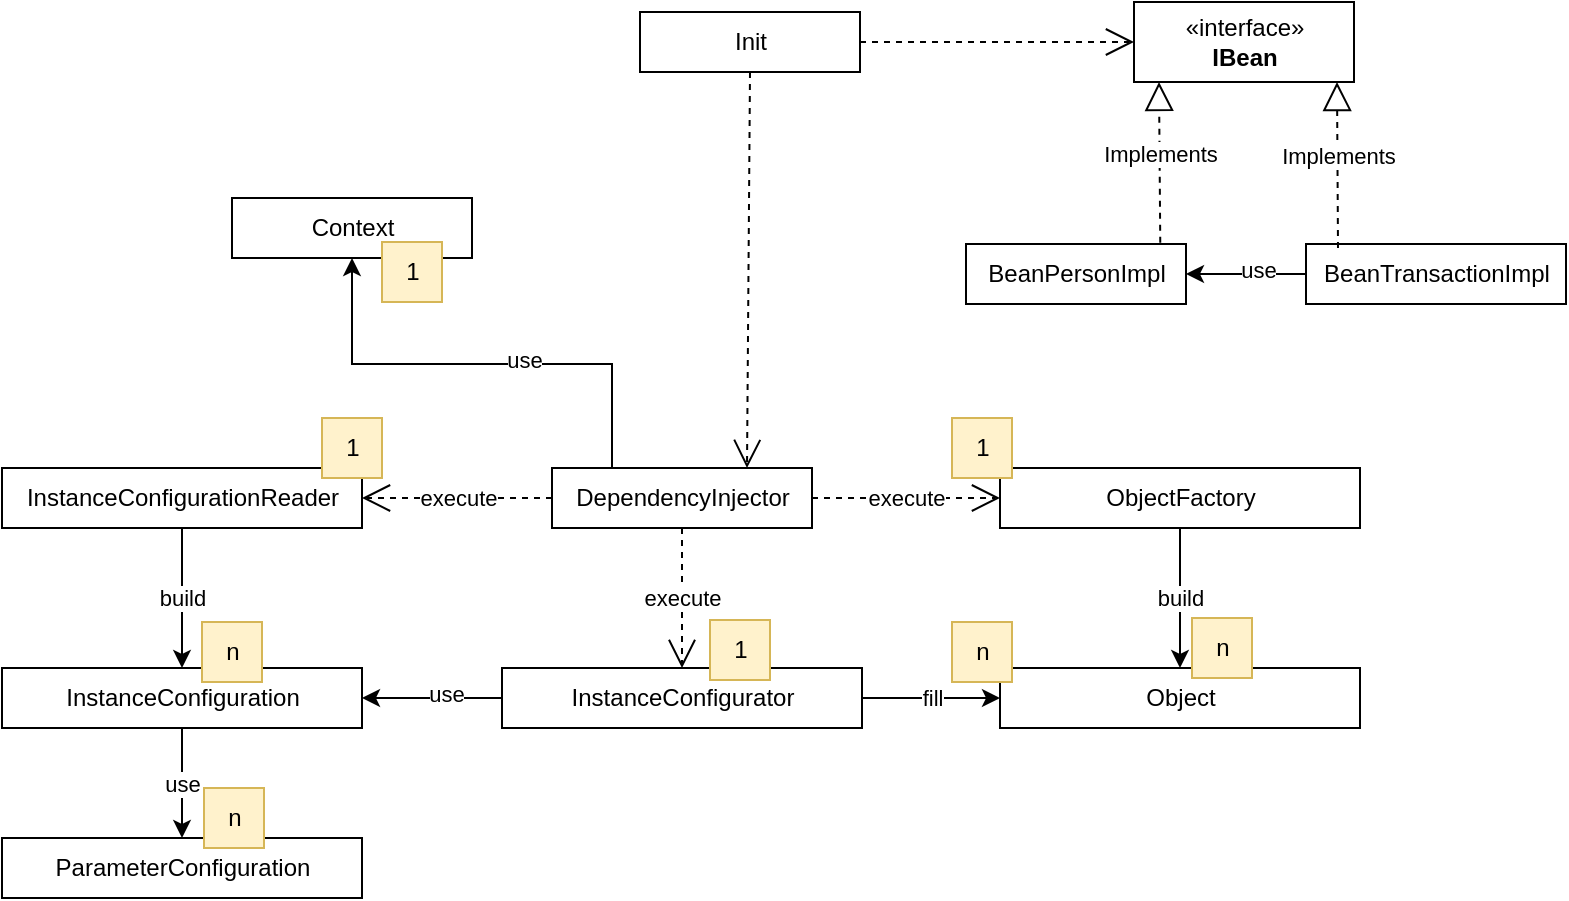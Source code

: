 <mxfile version="20.7.4" type="device"><diagram id="EFKQeNlOcCmgud1TC9Lj" name="Concept diagram"><mxGraphModel dx="1436" dy="740" grid="1" gridSize="10" guides="1" tooltips="1" connect="1" arrows="1" fold="1" page="1" pageScale="1" pageWidth="827" pageHeight="1169" math="0" shadow="0"><root><mxCell id="0"/><mxCell id="1" parent="0"/><mxCell id="G5WZyQzrGzGYLl8Xp9qv-1" value="«interface»&lt;br&gt;&lt;b&gt;IBean&lt;/b&gt;" style="html=1;" vertex="1" parent="1"><mxGeometry x="590" y="152" width="110" height="40" as="geometry"/></mxCell><mxCell id="G5WZyQzrGzGYLl8Xp9qv-2" value="BeanPersonImpl" style="html=1;" vertex="1" parent="1"><mxGeometry x="506" y="273" width="110" height="30" as="geometry"/></mxCell><mxCell id="G5WZyQzrGzGYLl8Xp9qv-3" value="" style="endArrow=block;dashed=1;endFill=0;endSize=12;html=1;rounded=0;entryX=0.25;entryY=1;entryDx=0;entryDy=0;exitX=0.883;exitY=-0.022;exitDx=0;exitDy=0;exitPerimeter=0;" edge="1" parent="1" source="G5WZyQzrGzGYLl8Xp9qv-2"><mxGeometry width="160" relative="1" as="geometry"><mxPoint x="602" y="292" as="sourcePoint"/><mxPoint x="602.5" y="192" as="targetPoint"/></mxGeometry></mxCell><mxCell id="G5WZyQzrGzGYLl8Xp9qv-5" value="Implements" style="edgeLabel;html=1;align=center;verticalAlign=middle;resizable=0;points=[];" vertex="1" connectable="0" parent="G5WZyQzrGzGYLl8Xp9qv-3"><mxGeometry x="0.124" relative="1" as="geometry"><mxPoint as="offset"/></mxGeometry></mxCell><mxCell id="G5WZyQzrGzGYLl8Xp9qv-8" value="" style="edgeStyle=orthogonalEdgeStyle;rounded=0;orthogonalLoop=1;jettySize=auto;html=1;" edge="1" parent="1" source="G5WZyQzrGzGYLl8Xp9qv-4" target="G5WZyQzrGzGYLl8Xp9qv-2"><mxGeometry relative="1" as="geometry"/></mxCell><mxCell id="G5WZyQzrGzGYLl8Xp9qv-9" value="use" style="edgeLabel;html=1;align=center;verticalAlign=middle;resizable=0;points=[];" vertex="1" connectable="0" parent="G5WZyQzrGzGYLl8Xp9qv-8"><mxGeometry x="-0.182" y="-2" relative="1" as="geometry"><mxPoint as="offset"/></mxGeometry></mxCell><mxCell id="G5WZyQzrGzGYLl8Xp9qv-4" value="BeanTransactionImpl" style="html=1;" vertex="1" parent="1"><mxGeometry x="676" y="273" width="130" height="30" as="geometry"/></mxCell><mxCell id="G5WZyQzrGzGYLl8Xp9qv-6" value="" style="endArrow=block;dashed=1;endFill=0;endSize=12;html=1;rounded=0;entryX=0.25;entryY=1;entryDx=0;entryDy=0;" edge="1" parent="1"><mxGeometry width="160" relative="1" as="geometry"><mxPoint x="692" y="275" as="sourcePoint"/><mxPoint x="691.5" y="192" as="targetPoint"/></mxGeometry></mxCell><mxCell id="G5WZyQzrGzGYLl8Xp9qv-7" value="Implements" style="edgeLabel;html=1;align=center;verticalAlign=middle;resizable=0;points=[];" vertex="1" connectable="0" parent="G5WZyQzrGzGYLl8Xp9qv-6"><mxGeometry x="0.124" relative="1" as="geometry"><mxPoint as="offset"/></mxGeometry></mxCell><mxCell id="G5WZyQzrGzGYLl8Xp9qv-10" value="Init" style="html=1;" vertex="1" parent="1"><mxGeometry x="343" y="157" width="110" height="30" as="geometry"/></mxCell><mxCell id="G5WZyQzrGzGYLl8Xp9qv-11" value="DependencyInjector" style="html=1;" vertex="1" parent="1"><mxGeometry x="299" y="385" width="130" height="30" as="geometry"/></mxCell><mxCell id="G5WZyQzrGzGYLl8Xp9qv-27" value="build" style="edgeStyle=orthogonalEdgeStyle;rounded=0;orthogonalLoop=1;jettySize=auto;html=1;labelBackgroundColor=#FFFFFF;labelBorderColor=none;" edge="1" parent="1" source="G5WZyQzrGzGYLl8Xp9qv-12" target="G5WZyQzrGzGYLl8Xp9qv-17"><mxGeometry relative="1" as="geometry"/></mxCell><mxCell id="G5WZyQzrGzGYLl8Xp9qv-12" value="InstanceConfigurationReader" style="html=1;" vertex="1" parent="1"><mxGeometry x="24" y="385" width="180" height="30" as="geometry"/></mxCell><mxCell id="G5WZyQzrGzGYLl8Xp9qv-29" value="fill" style="edgeStyle=orthogonalEdgeStyle;rounded=0;orthogonalLoop=1;jettySize=auto;html=1;labelBackgroundColor=#FFFFFF;labelBorderColor=none;" edge="1" parent="1" source="G5WZyQzrGzGYLl8Xp9qv-13" target="G5WZyQzrGzGYLl8Xp9qv-18"><mxGeometry relative="1" as="geometry"/></mxCell><mxCell id="G5WZyQzrGzGYLl8Xp9qv-13" value="InstanceConfigurator" style="html=1;" vertex="1" parent="1"><mxGeometry x="274" y="485" width="180" height="30" as="geometry"/></mxCell><mxCell id="G5WZyQzrGzGYLl8Xp9qv-28" value="build" style="edgeStyle=orthogonalEdgeStyle;rounded=0;orthogonalLoop=1;jettySize=auto;html=1;labelBackgroundColor=#FFFFFF;labelBorderColor=none;" edge="1" parent="1" source="G5WZyQzrGzGYLl8Xp9qv-14" target="G5WZyQzrGzGYLl8Xp9qv-18"><mxGeometry relative="1" as="geometry"/></mxCell><mxCell id="G5WZyQzrGzGYLl8Xp9qv-14" value="ObjectFactory" style="html=1;" vertex="1" parent="1"><mxGeometry x="523" y="385" width="180" height="30" as="geometry"/></mxCell><mxCell id="G5WZyQzrGzGYLl8Xp9qv-15" value="Context" style="html=1;" vertex="1" parent="1"><mxGeometry x="139" y="250" width="120" height="30" as="geometry"/></mxCell><mxCell id="G5WZyQzrGzGYLl8Xp9qv-16" value="ParameterConfiguration" style="html=1;" vertex="1" parent="1"><mxGeometry x="24" y="570" width="180" height="30" as="geometry"/></mxCell><mxCell id="G5WZyQzrGzGYLl8Xp9qv-30" value="use" style="edgeStyle=orthogonalEdgeStyle;rounded=0;orthogonalLoop=1;jettySize=auto;html=1;labelBackgroundColor=#FFFFFF;labelBorderColor=none;" edge="1" parent="1" source="G5WZyQzrGzGYLl8Xp9qv-17" target="G5WZyQzrGzGYLl8Xp9qv-16"><mxGeometry relative="1" as="geometry"/></mxCell><mxCell id="G5WZyQzrGzGYLl8Xp9qv-17" value="InstanceConfiguration" style="html=1;" vertex="1" parent="1"><mxGeometry x="24" y="485" width="180" height="30" as="geometry"/></mxCell><mxCell id="G5WZyQzrGzGYLl8Xp9qv-18" value="Object" style="html=1;" vertex="1" parent="1"><mxGeometry x="523" y="485" width="180" height="30" as="geometry"/></mxCell><mxCell id="G5WZyQzrGzGYLl8Xp9qv-19" value="execute" style="endArrow=open;endSize=12;dashed=1;html=1;rounded=0;exitX=0;exitY=0.5;exitDx=0;exitDy=0;" edge="1" parent="1" source="G5WZyQzrGzGYLl8Xp9qv-11" target="G5WZyQzrGzGYLl8Xp9qv-12"><mxGeometry width="160" relative="1" as="geometry"><mxPoint x="479" y="440" as="sourcePoint"/><mxPoint x="639" y="440" as="targetPoint"/></mxGeometry></mxCell><mxCell id="G5WZyQzrGzGYLl8Xp9qv-20" value="execute" style="endArrow=open;endSize=12;dashed=1;html=1;rounded=0;exitX=1;exitY=0.5;exitDx=0;exitDy=0;entryX=0;entryY=0.5;entryDx=0;entryDy=0;labelBorderColor=none;labelBackgroundColor=#FFFFFF;" edge="1" parent="1" source="G5WZyQzrGzGYLl8Xp9qv-11" target="G5WZyQzrGzGYLl8Xp9qv-14"><mxGeometry width="160" relative="1" as="geometry"><mxPoint x="309" y="410" as="sourcePoint"/><mxPoint x="199" y="410" as="targetPoint"/></mxGeometry></mxCell><mxCell id="G5WZyQzrGzGYLl8Xp9qv-21" value="execute" style="endArrow=open;endSize=12;dashed=1;html=1;rounded=0;exitX=0.5;exitY=1;exitDx=0;exitDy=0;" edge="1" parent="1" source="G5WZyQzrGzGYLl8Xp9qv-11" target="G5WZyQzrGzGYLl8Xp9qv-13"><mxGeometry width="160" relative="1" as="geometry"><mxPoint x="309" y="410" as="sourcePoint"/><mxPoint x="229" y="410" as="targetPoint"/></mxGeometry></mxCell><mxCell id="G5WZyQzrGzGYLl8Xp9qv-23" value="" style="edgeStyle=orthogonalEdgeStyle;rounded=0;orthogonalLoop=1;jettySize=auto;html=1;entryX=0.5;entryY=1;entryDx=0;entryDy=0;" edge="1" parent="1" target="G5WZyQzrGzGYLl8Xp9qv-15"><mxGeometry relative="1" as="geometry"><mxPoint x="329" y="385" as="sourcePoint"/><mxPoint x="369" y="340" as="targetPoint"/><Array as="points"><mxPoint x="329" y="385"/><mxPoint x="329" y="333"/><mxPoint x="199" y="333"/></Array></mxGeometry></mxCell><mxCell id="G5WZyQzrGzGYLl8Xp9qv-24" value="use" style="edgeLabel;html=1;align=center;verticalAlign=middle;resizable=0;points=[];" vertex="1" connectable="0" parent="G5WZyQzrGzGYLl8Xp9qv-23"><mxGeometry x="-0.182" y="-2" relative="1" as="geometry"><mxPoint as="offset"/></mxGeometry></mxCell><mxCell id="G5WZyQzrGzGYLl8Xp9qv-25" value="" style="edgeStyle=orthogonalEdgeStyle;rounded=0;orthogonalLoop=1;jettySize=auto;html=1;entryX=1;entryY=0.5;entryDx=0;entryDy=0;" edge="1" parent="1" source="G5WZyQzrGzGYLl8Xp9qv-13" target="G5WZyQzrGzGYLl8Xp9qv-17"><mxGeometry relative="1" as="geometry"><mxPoint x="279" y="605" as="sourcePoint"/><mxPoint x="219" y="605" as="targetPoint"/></mxGeometry></mxCell><mxCell id="G5WZyQzrGzGYLl8Xp9qv-26" value="use" style="edgeLabel;html=1;align=center;verticalAlign=middle;resizable=0;points=[];" vertex="1" connectable="0" parent="G5WZyQzrGzGYLl8Xp9qv-25"><mxGeometry x="-0.182" y="-2" relative="1" as="geometry"><mxPoint as="offset"/></mxGeometry></mxCell><mxCell id="G5WZyQzrGzGYLl8Xp9qv-35" value="1" style="text;html=1;align=center;verticalAlign=middle;resizable=0;points=[];autosize=1;strokeColor=#d6b656;fillColor=#fff2cc;" vertex="1" parent="1"><mxGeometry x="499" y="360" width="30" height="30" as="geometry"/></mxCell><mxCell id="G5WZyQzrGzGYLl8Xp9qv-36" value="n" style="text;html=1;align=center;verticalAlign=middle;resizable=0;points=[];autosize=1;strokeColor=#d6b656;fillColor=#fff2cc;" vertex="1" parent="1"><mxGeometry x="619" y="460" width="30" height="30" as="geometry"/></mxCell><mxCell id="G5WZyQzrGzGYLl8Xp9qv-37" value="n" style="text;html=1;align=center;verticalAlign=middle;resizable=0;points=[];autosize=1;strokeColor=#d6b656;fillColor=#fff2cc;" vertex="1" parent="1"><mxGeometry x="499" y="462" width="30" height="30" as="geometry"/></mxCell><mxCell id="G5WZyQzrGzGYLl8Xp9qv-38" value="n" style="text;html=1;align=center;verticalAlign=middle;resizable=0;points=[];autosize=1;strokeColor=#d6b656;fillColor=#fff2cc;" vertex="1" parent="1"><mxGeometry x="124" y="462" width="30" height="30" as="geometry"/></mxCell><mxCell id="G5WZyQzrGzGYLl8Xp9qv-39" value="n" style="text;html=1;align=center;verticalAlign=middle;resizable=0;points=[];autosize=1;strokeColor=#d6b656;fillColor=#fff2cc;" vertex="1" parent="1"><mxGeometry x="125" y="545" width="30" height="30" as="geometry"/></mxCell><mxCell id="G5WZyQzrGzGYLl8Xp9qv-40" value="1" style="text;html=1;align=center;verticalAlign=middle;resizable=0;points=[];autosize=1;strokeColor=#d6b656;fillColor=#fff2cc;" vertex="1" parent="1"><mxGeometry x="184" y="360" width="30" height="30" as="geometry"/></mxCell><mxCell id="G5WZyQzrGzGYLl8Xp9qv-41" value="1" style="text;html=1;align=center;verticalAlign=middle;resizable=0;points=[];autosize=1;strokeColor=#d6b656;fillColor=#fff2cc;" vertex="1" parent="1"><mxGeometry x="378" y="461" width="30" height="30" as="geometry"/></mxCell><mxCell id="G5WZyQzrGzGYLl8Xp9qv-42" value="1" style="text;html=1;align=center;verticalAlign=middle;resizable=0;points=[];autosize=1;strokeColor=#d6b656;fillColor=#fff2cc;" vertex="1" parent="1"><mxGeometry x="214" y="272" width="30" height="30" as="geometry"/></mxCell><mxCell id="G5WZyQzrGzGYLl8Xp9qv-45" value="" style="endArrow=open;endSize=12;dashed=1;html=1;rounded=0;exitX=0.5;exitY=1;exitDx=0;exitDy=0;entryX=0.75;entryY=0;entryDx=0;entryDy=0;" edge="1" parent="1" source="G5WZyQzrGzGYLl8Xp9qv-10" target="G5WZyQzrGzGYLl8Xp9qv-11"><mxGeometry width="160" relative="1" as="geometry"><mxPoint x="374" y="425" as="sourcePoint"/><mxPoint x="374" y="495" as="targetPoint"/></mxGeometry></mxCell><mxCell id="G5WZyQzrGzGYLl8Xp9qv-48" value="" style="endArrow=open;endSize=12;dashed=1;html=1;rounded=0;exitX=1;exitY=0.5;exitDx=0;exitDy=0;entryX=0;entryY=0.5;entryDx=0;entryDy=0;" edge="1" parent="1" source="G5WZyQzrGzGYLl8Xp9qv-10" target="G5WZyQzrGzGYLl8Xp9qv-1"><mxGeometry width="160" relative="1" as="geometry"><mxPoint x="408" y="197" as="sourcePoint"/><mxPoint x="406.5" y="395" as="targetPoint"/></mxGeometry></mxCell></root></mxGraphModel></diagram></mxfile>
